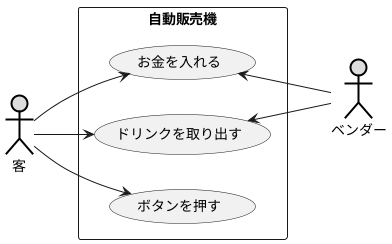 @startuml 演習6-4-2
    left to right direction 
    actor 客 as person #DDDDDD;line:black;line.bold;
    actor ベンダー as bender #DDDDDD;line:black;line.bold;
    rectangle 自動販売機{
        usecase (お金を入れる) as text1
        usecase (ドリンクを取り出す) as text2
        usecase (ボタンを押す) as text3
    }
    person-->text1
    person-->text3
    person-->text2
    text1<--bender
    text2<--bender
@enduml